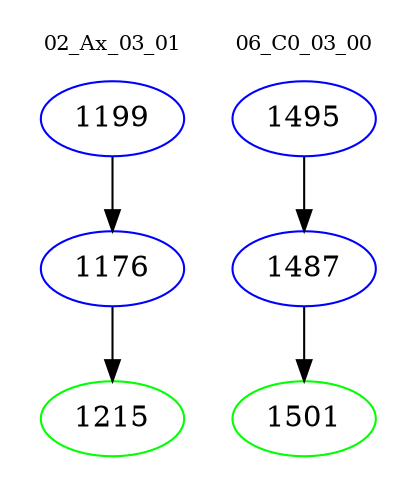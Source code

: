 digraph{
subgraph cluster_0 {
color = white
label = "02_Ax_03_01";
fontsize=10;
T0_1199 [label="1199", color="blue"]
T0_1199 -> T0_1176 [color="black"]
T0_1176 [label="1176", color="blue"]
T0_1176 -> T0_1215 [color="black"]
T0_1215 [label="1215", color="green"]
}
subgraph cluster_1 {
color = white
label = "06_C0_03_00";
fontsize=10;
T1_1495 [label="1495", color="blue"]
T1_1495 -> T1_1487 [color="black"]
T1_1487 [label="1487", color="blue"]
T1_1487 -> T1_1501 [color="black"]
T1_1501 [label="1501", color="green"]
}
}
